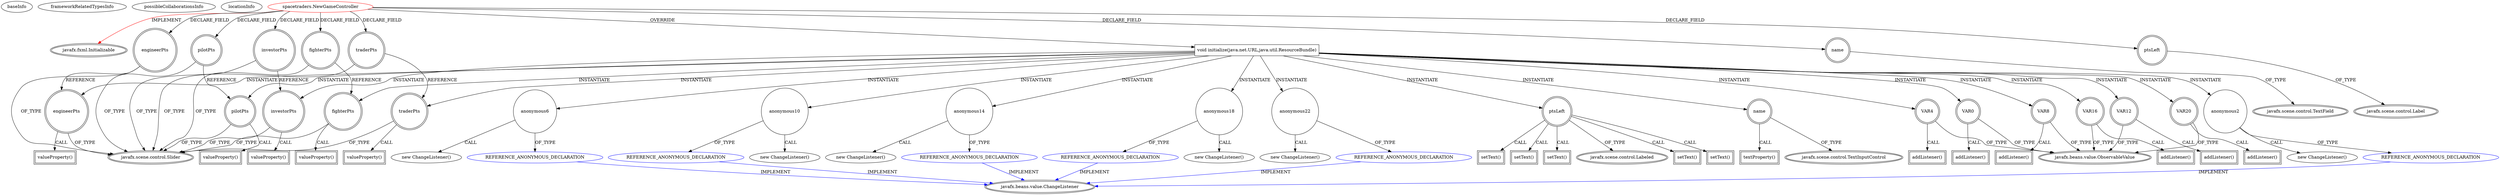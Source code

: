 digraph {
baseInfo[graphId=2775,category="extension_graph",isAnonymous=false,possibleRelation=true]
frameworkRelatedTypesInfo[0="javafx.fxml.Initializable"]
possibleCollaborationsInfo[0="2775~OVERRIDING_METHOD_DECLARATION-INSTANTIATION-~javafx.fxml.Initializable ~javafx.beans.value.ChangeListener ~false~true"]
locationInfo[projectName="gossipgirls-spacetraders",filePath="/gossipgirls-spacetraders/spacetraders-master/src/spacetraders/NewGameController.java",contextSignature="NewGameController",graphId="2775"]
0[label="spacetraders.NewGameController",vertexType="ROOT_CLIENT_CLASS_DECLARATION",isFrameworkType=false,color=red]
1[label="javafx.fxml.Initializable",vertexType="FRAMEWORK_INTERFACE_TYPE",isFrameworkType=true,peripheries=2]
2[label="engineerPts",vertexType="FIELD_DECLARATION",isFrameworkType=true,peripheries=2,shape=circle]
3[label="javafx.scene.control.Slider",vertexType="FRAMEWORK_CLASS_TYPE",isFrameworkType=true,peripheries=2]
4[label="fighterPts",vertexType="FIELD_DECLARATION",isFrameworkType=true,peripheries=2,shape=circle]
6[label="investorPts",vertexType="FIELD_DECLARATION",isFrameworkType=true,peripheries=2,shape=circle]
8[label="name",vertexType="FIELD_DECLARATION",isFrameworkType=true,peripheries=2,shape=circle]
9[label="javafx.scene.control.TextField",vertexType="FRAMEWORK_CLASS_TYPE",isFrameworkType=true,peripheries=2]
10[label="pilotPts",vertexType="FIELD_DECLARATION",isFrameworkType=true,peripheries=2,shape=circle]
12[label="ptsLeft",vertexType="FIELD_DECLARATION",isFrameworkType=true,peripheries=2,shape=circle]
13[label="javafx.scene.control.Label",vertexType="FRAMEWORK_CLASS_TYPE",isFrameworkType=true,peripheries=2]
14[label="traderPts",vertexType="FIELD_DECLARATION",isFrameworkType=true,peripheries=2,shape=circle]
16[label="void initialize(java.net.URL,java.util.ResourceBundle)",vertexType="OVERRIDING_METHOD_DECLARATION",isFrameworkType=false,shape=box]
17[label="VAR0",vertexType="VARIABLE_EXPRESION",isFrameworkType=true,peripheries=2,shape=circle]
19[label="javafx.beans.value.ObservableValue",vertexType="FRAMEWORK_INTERFACE_TYPE",isFrameworkType=true,peripheries=2]
18[label="addListener()",vertexType="INSIDE_CALL",isFrameworkType=true,peripheries=2,shape=box]
20[label="fighterPts",vertexType="VARIABLE_EXPRESION",isFrameworkType=true,peripheries=2,shape=circle]
21[label="valueProperty()",vertexType="INSIDE_CALL",isFrameworkType=true,peripheries=2,shape=box]
24[label="anonymous2",vertexType="VARIABLE_EXPRESION",isFrameworkType=false,shape=circle]
25[label="REFERENCE_ANONYMOUS_DECLARATION",vertexType="REFERENCE_ANONYMOUS_DECLARATION",isFrameworkType=false,color=blue]
26[label="javafx.beans.value.ChangeListener",vertexType="FRAMEWORK_INTERFACE_TYPE",isFrameworkType=true,peripheries=2]
23[label="new ChangeListener()",vertexType="CONSTRUCTOR_CALL",isFrameworkType=false]
27[label="ptsLeft",vertexType="VARIABLE_EXPRESION",isFrameworkType=true,peripheries=2,shape=circle]
29[label="javafx.scene.control.Labeled",vertexType="FRAMEWORK_CLASS_TYPE",isFrameworkType=true,peripheries=2]
28[label="setText()",vertexType="INSIDE_CALL",isFrameworkType=true,peripheries=2,shape=box]
30[label="VAR4",vertexType="VARIABLE_EXPRESION",isFrameworkType=true,peripheries=2,shape=circle]
31[label="addListener()",vertexType="INSIDE_CALL",isFrameworkType=true,peripheries=2,shape=box]
33[label="pilotPts",vertexType="VARIABLE_EXPRESION",isFrameworkType=true,peripheries=2,shape=circle]
34[label="valueProperty()",vertexType="INSIDE_CALL",isFrameworkType=true,peripheries=2,shape=box]
37[label="anonymous6",vertexType="VARIABLE_EXPRESION",isFrameworkType=false,shape=circle]
38[label="REFERENCE_ANONYMOUS_DECLARATION",vertexType="REFERENCE_ANONYMOUS_DECLARATION",isFrameworkType=false,color=blue]
36[label="new ChangeListener()",vertexType="CONSTRUCTOR_CALL",isFrameworkType=false]
41[label="setText()",vertexType="INSIDE_CALL",isFrameworkType=true,peripheries=2,shape=box]
42[label="VAR8",vertexType="VARIABLE_EXPRESION",isFrameworkType=true,peripheries=2,shape=circle]
43[label="addListener()",vertexType="INSIDE_CALL",isFrameworkType=true,peripheries=2,shape=box]
45[label="engineerPts",vertexType="VARIABLE_EXPRESION",isFrameworkType=true,peripheries=2,shape=circle]
46[label="valueProperty()",vertexType="INSIDE_CALL",isFrameworkType=true,peripheries=2,shape=box]
49[label="anonymous10",vertexType="VARIABLE_EXPRESION",isFrameworkType=false,shape=circle]
50[label="REFERENCE_ANONYMOUS_DECLARATION",vertexType="REFERENCE_ANONYMOUS_DECLARATION",isFrameworkType=false,color=blue]
48[label="new ChangeListener()",vertexType="CONSTRUCTOR_CALL",isFrameworkType=false]
53[label="setText()",vertexType="INSIDE_CALL",isFrameworkType=true,peripheries=2,shape=box]
54[label="VAR12",vertexType="VARIABLE_EXPRESION",isFrameworkType=true,peripheries=2,shape=circle]
55[label="addListener()",vertexType="INSIDE_CALL",isFrameworkType=true,peripheries=2,shape=box]
57[label="investorPts",vertexType="VARIABLE_EXPRESION",isFrameworkType=true,peripheries=2,shape=circle]
58[label="valueProperty()",vertexType="INSIDE_CALL",isFrameworkType=true,peripheries=2,shape=box]
61[label="anonymous14",vertexType="VARIABLE_EXPRESION",isFrameworkType=false,shape=circle]
62[label="REFERENCE_ANONYMOUS_DECLARATION",vertexType="REFERENCE_ANONYMOUS_DECLARATION",isFrameworkType=false,color=blue]
60[label="new ChangeListener()",vertexType="CONSTRUCTOR_CALL",isFrameworkType=false]
65[label="setText()",vertexType="INSIDE_CALL",isFrameworkType=true,peripheries=2,shape=box]
66[label="VAR16",vertexType="VARIABLE_EXPRESION",isFrameworkType=true,peripheries=2,shape=circle]
67[label="addListener()",vertexType="INSIDE_CALL",isFrameworkType=true,peripheries=2,shape=box]
69[label="traderPts",vertexType="VARIABLE_EXPRESION",isFrameworkType=true,peripheries=2,shape=circle]
70[label="valueProperty()",vertexType="INSIDE_CALL",isFrameworkType=true,peripheries=2,shape=box]
73[label="anonymous18",vertexType="VARIABLE_EXPRESION",isFrameworkType=false,shape=circle]
74[label="REFERENCE_ANONYMOUS_DECLARATION",vertexType="REFERENCE_ANONYMOUS_DECLARATION",isFrameworkType=false,color=blue]
72[label="new ChangeListener()",vertexType="CONSTRUCTOR_CALL",isFrameworkType=false]
77[label="setText()",vertexType="INSIDE_CALL",isFrameworkType=true,peripheries=2,shape=box]
78[label="VAR20",vertexType="VARIABLE_EXPRESION",isFrameworkType=true,peripheries=2,shape=circle]
79[label="addListener()",vertexType="INSIDE_CALL",isFrameworkType=true,peripheries=2,shape=box]
81[label="name",vertexType="VARIABLE_EXPRESION",isFrameworkType=true,peripheries=2,shape=circle]
83[label="javafx.scene.control.TextInputControl",vertexType="FRAMEWORK_CLASS_TYPE",isFrameworkType=true,peripheries=2]
82[label="textProperty()",vertexType="INSIDE_CALL",isFrameworkType=true,peripheries=2,shape=box]
85[label="anonymous22",vertexType="VARIABLE_EXPRESION",isFrameworkType=false,shape=circle]
86[label="REFERENCE_ANONYMOUS_DECLARATION",vertexType="REFERENCE_ANONYMOUS_DECLARATION",isFrameworkType=false,color=blue]
84[label="new ChangeListener()",vertexType="CONSTRUCTOR_CALL",isFrameworkType=false]
0->1[label="IMPLEMENT",color=red]
0->2[label="DECLARE_FIELD"]
2->3[label="OF_TYPE"]
0->4[label="DECLARE_FIELD"]
4->3[label="OF_TYPE"]
0->6[label="DECLARE_FIELD"]
6->3[label="OF_TYPE"]
0->8[label="DECLARE_FIELD"]
8->9[label="OF_TYPE"]
0->10[label="DECLARE_FIELD"]
10->3[label="OF_TYPE"]
0->12[label="DECLARE_FIELD"]
12->13[label="OF_TYPE"]
0->14[label="DECLARE_FIELD"]
14->3[label="OF_TYPE"]
0->16[label="OVERRIDE"]
16->17[label="INSTANTIATE"]
17->19[label="OF_TYPE"]
17->18[label="CALL"]
16->20[label="INSTANTIATE"]
4->20[label="REFERENCE"]
20->3[label="OF_TYPE"]
20->21[label="CALL"]
16->24[label="INSTANTIATE"]
25->26[label="IMPLEMENT",color=blue]
24->25[label="OF_TYPE"]
24->23[label="CALL"]
16->27[label="INSTANTIATE"]
27->29[label="OF_TYPE"]
27->28[label="CALL"]
16->30[label="INSTANTIATE"]
30->19[label="OF_TYPE"]
30->31[label="CALL"]
16->33[label="INSTANTIATE"]
10->33[label="REFERENCE"]
33->3[label="OF_TYPE"]
33->34[label="CALL"]
16->37[label="INSTANTIATE"]
38->26[label="IMPLEMENT",color=blue]
37->38[label="OF_TYPE"]
37->36[label="CALL"]
27->41[label="CALL"]
16->42[label="INSTANTIATE"]
42->19[label="OF_TYPE"]
42->43[label="CALL"]
16->45[label="INSTANTIATE"]
2->45[label="REFERENCE"]
45->3[label="OF_TYPE"]
45->46[label="CALL"]
16->49[label="INSTANTIATE"]
50->26[label="IMPLEMENT",color=blue]
49->50[label="OF_TYPE"]
49->48[label="CALL"]
27->53[label="CALL"]
16->54[label="INSTANTIATE"]
54->19[label="OF_TYPE"]
54->55[label="CALL"]
16->57[label="INSTANTIATE"]
6->57[label="REFERENCE"]
57->3[label="OF_TYPE"]
57->58[label="CALL"]
16->61[label="INSTANTIATE"]
62->26[label="IMPLEMENT",color=blue]
61->62[label="OF_TYPE"]
61->60[label="CALL"]
27->65[label="CALL"]
16->66[label="INSTANTIATE"]
66->19[label="OF_TYPE"]
66->67[label="CALL"]
16->69[label="INSTANTIATE"]
14->69[label="REFERENCE"]
69->3[label="OF_TYPE"]
69->70[label="CALL"]
16->73[label="INSTANTIATE"]
74->26[label="IMPLEMENT",color=blue]
73->74[label="OF_TYPE"]
73->72[label="CALL"]
27->77[label="CALL"]
16->78[label="INSTANTIATE"]
78->19[label="OF_TYPE"]
78->79[label="CALL"]
16->81[label="INSTANTIATE"]
81->83[label="OF_TYPE"]
81->82[label="CALL"]
16->85[label="INSTANTIATE"]
86->26[label="IMPLEMENT",color=blue]
85->86[label="OF_TYPE"]
85->84[label="CALL"]
}
